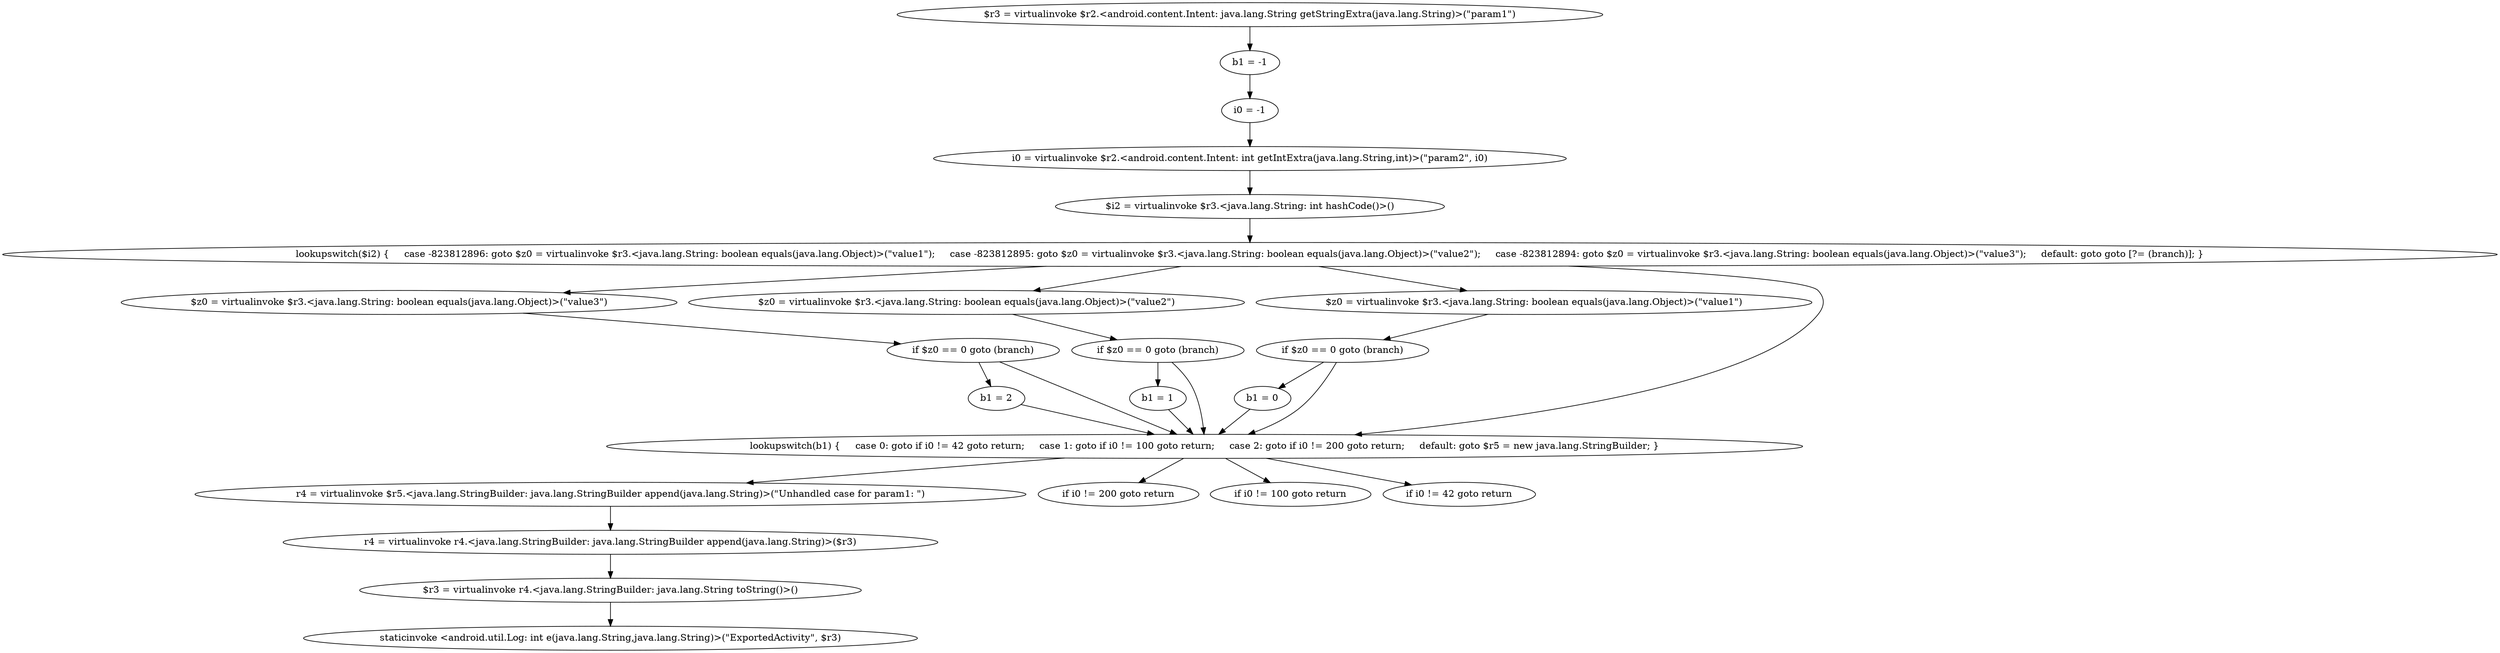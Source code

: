 digraph com_example_morecomplexapp_ExportedActivity_onCreate {
node1837902421 [label="$r3 = virtualinvoke $r2.<android.content.Intent: java.lang.String getStringExtra(java.lang.String)>(\"param1\")"];
node422118672 [label="b1 = -1"];
node1492201557 [label="i0 = -1"];
node368790242 [label="i0 = virtualinvoke $r2.<android.content.Intent: int getIntExtra(java.lang.String,int)>(\"param2\", i0)"];
node211813717 [label="$i2 = virtualinvoke $r3.<java.lang.String: int hashCode()>()"];
node144932005 [label="lookupswitch($i2) {     case -823812896: goto $z0 = virtualinvoke $r3.<java.lang.String: boolean equals(java.lang.Object)>(\"value1\");     case -823812895: goto $z0 = virtualinvoke $r3.<java.lang.String: boolean equals(java.lang.Object)>(\"value2\");     case -823812894: goto $z0 = virtualinvoke $r3.<java.lang.String: boolean equals(java.lang.Object)>(\"value3\");     default: goto goto [?= (branch)]; }"];
node1773547631 [label="$z0 = virtualinvoke $r3.<java.lang.String: boolean equals(java.lang.Object)>(\"value3\")"];
node1791508469 [label="if $z0 == 0 goto (branch)"];
node634798785 [label="b1 = 2"];
node1218994544 [label="$z0 = virtualinvoke $r3.<java.lang.String: boolean equals(java.lang.Object)>(\"value2\")"];
node2067448726 [label="if $z0 == 0 goto (branch)"];
node1042312808 [label="b1 = 1"];
node944472237 [label="$z0 = virtualinvoke $r3.<java.lang.String: boolean equals(java.lang.Object)>(\"value1\")"];
node1904240824 [label="if $z0 == 0 goto (branch)"];
node1659653679 [label="b1 = 0"];
node108348958 [label="lookupswitch(b1) {     case 0: goto if i0 != 42 goto return;     case 1: goto if i0 != 100 goto return;     case 2: goto if i0 != 200 goto return;     default: goto $r5 = new java.lang.StringBuilder; }"];
node643308546 [label="r4 = virtualinvoke $r5.<java.lang.StringBuilder: java.lang.StringBuilder append(java.lang.String)>(\"Unhandled case for param1: \")"];
node638289946 [label="r4 = virtualinvoke r4.<java.lang.StringBuilder: java.lang.StringBuilder append(java.lang.String)>($r3)"];
node1436953620 [label="$r3 = virtualinvoke r4.<java.lang.StringBuilder: java.lang.String toString()>()"];
node1635989956 [label="staticinvoke <android.util.Log: int e(java.lang.String,java.lang.String)>(\"ExportedActivity\", $r3)"];
node654470545 [label="if i0 != 200 goto return"];
node485392540 [label="if i0 != 100 goto return"];
node553710387 [label="if i0 != 42 goto return"];
node1837902421 -> node422118672 ;
node422118672 -> node1492201557 ;
node1492201557 -> node368790242 ;
node368790242 -> node211813717 ;
node211813717 -> node144932005 ;
node144932005 -> node1773547631 ;
node1773547631 -> node1791508469 ;
node1791508469 -> node634798785 ;
node144932005 -> node1218994544 ;
node1218994544 -> node2067448726 ;
node2067448726 -> node1042312808 ;
node144932005 -> node944472237 ;
node944472237 -> node1904240824 ;
node1904240824 -> node1659653679 ;
node144932005 -> node108348958 ;
node1791508469 -> node108348958 ;
node2067448726 -> node108348958 ;
node1904240824 -> node108348958 ;
node634798785 -> node108348958 ;
node1042312808 -> node108348958 ;
node1659653679 -> node108348958 ;
node108348958 -> node643308546 ;
node643308546 -> node638289946 ;
node638289946 -> node1436953620 ;
node1436953620 -> node1635989956 ;
node108348958 -> node654470545 ;
node108348958 -> node485392540 ;
node108348958 -> node553710387 ;
}